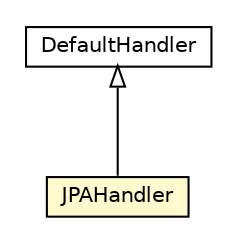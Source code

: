 #!/usr/local/bin/dot
#
# Class diagram 
# Generated by UMLGraph version R5_6-24-gf6e263 (http://www.umlgraph.org/)
#

digraph G {
	edge [fontname="Helvetica",fontsize=10,labelfontname="Helvetica",labelfontsize=10];
	node [fontname="Helvetica",fontsize=10,shape=plaintext];
	nodesep=0.25;
	ranksep=0.5;
	// com.orientechnologies.orient.object.jpa.parsing.JPAHandler
	c481138 [label=<<table title="com.orientechnologies.orient.object.jpa.parsing.JPAHandler" border="0" cellborder="1" cellspacing="0" cellpadding="2" port="p" bgcolor="lemonChiffon" href="./JPAHandler.html">
		<tr><td><table border="0" cellspacing="0" cellpadding="1">
<tr><td align="center" balign="center"> JPAHandler </td></tr>
		</table></td></tr>
		</table>>, URL="./JPAHandler.html", fontname="Helvetica", fontcolor="black", fontsize=10.0];
	//com.orientechnologies.orient.object.jpa.parsing.JPAHandler extends org.xml.sax.helpers.DefaultHandler
	c481691:p -> c481138:p [dir=back,arrowtail=empty];
	// org.xml.sax.helpers.DefaultHandler
	c481691 [label=<<table title="org.xml.sax.helpers.DefaultHandler" border="0" cellborder="1" cellspacing="0" cellpadding="2" port="p" href="http://java.sun.com/j2se/1.4.2/docs/api/org/xml/sax/helpers/DefaultHandler.html">
		<tr><td><table border="0" cellspacing="0" cellpadding="1">
<tr><td align="center" balign="center"> DefaultHandler </td></tr>
		</table></td></tr>
		</table>>, URL="http://java.sun.com/j2se/1.4.2/docs/api/org/xml/sax/helpers/DefaultHandler.html", fontname="Helvetica", fontcolor="black", fontsize=10.0];
}

